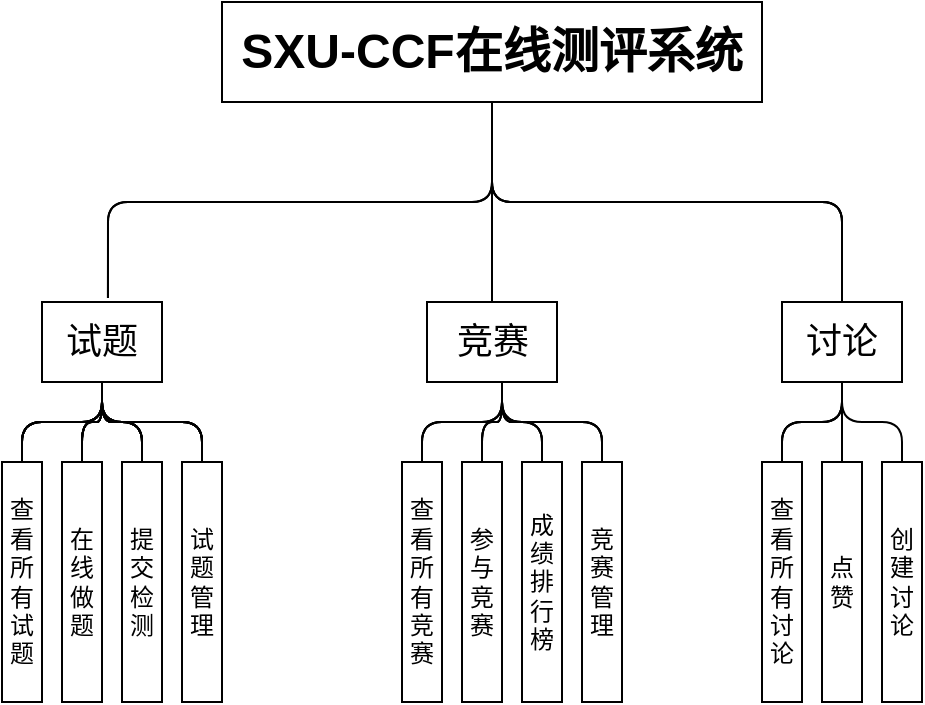 <mxfile version="13.7.7" type="github"><diagram id="TbXqxDRcUsvWGvhBq5XC" name="Page-1"><mxGraphModel dx="1043" dy="702" grid="1" gridSize="10" guides="1" tooltips="1" connect="1" arrows="1" fold="1" page="1" pageScale="1" pageWidth="827" pageHeight="1169" math="0" shadow="0"><root><mxCell id="0"/><mxCell id="1" parent="0"/><mxCell id="SZT17bHKdQdC3AQf77I1-1" value="&lt;b&gt;&lt;font style=&quot;font-size: 24px&quot;&gt;SXU-CCF在线测评系统&lt;/font&gt;&lt;/b&gt;" style="rounded=0;whiteSpace=wrap;html=1;" vertex="1" parent="1"><mxGeometry x="290" y="110" width="270" height="50" as="geometry"/></mxCell><mxCell id="SZT17bHKdQdC3AQf77I1-4" value="&lt;font style=&quot;font-size: 18px&quot;&gt;讨论&lt;/font&gt;" style="rounded=0;whiteSpace=wrap;html=1;" vertex="1" parent="1"><mxGeometry x="570" y="260" width="60" height="40" as="geometry"/></mxCell><mxCell id="SZT17bHKdQdC3AQf77I1-7" value="" style="endArrow=none;html=1;strokeColor=#000000;entryX=0.5;entryY=1;entryDx=0;entryDy=0;exitX=0.383;exitY=-0.05;exitDx=0;exitDy=0;exitPerimeter=0;" edge="1" parent="1" target="SZT17bHKdQdC3AQf77I1-1"><mxGeometry width="50" height="50" relative="1" as="geometry"><mxPoint x="232.98" y="258.0" as="sourcePoint"/><mxPoint x="440" y="340" as="targetPoint"/><Array as="points"><mxPoint x="233" y="210"/><mxPoint x="425" y="210"/></Array></mxGeometry></mxCell><mxCell id="SZT17bHKdQdC3AQf77I1-8" value="" style="endArrow=none;html=1;strokeColor=#000000;entryX=0.5;entryY=1;entryDx=0;entryDy=0;exitX=0.5;exitY=0;exitDx=0;exitDy=0;" edge="1" parent="1" source="SZT17bHKdQdC3AQf77I1-3" target="SZT17bHKdQdC3AQf77I1-1"><mxGeometry width="50" height="50" relative="1" as="geometry"><mxPoint x="272.98" y="258" as="sourcePoint"/><mxPoint x="462.5" y="160" as="targetPoint"/><Array as="points"><mxPoint x="425" y="210"/></Array></mxGeometry></mxCell><mxCell id="SZT17bHKdQdC3AQf77I1-9" value="" style="endArrow=none;html=1;strokeColor=#000000;entryX=0.5;entryY=1;entryDx=0;entryDy=0;exitX=0.5;exitY=0;exitDx=0;exitDy=0;" edge="1" parent="1" source="SZT17bHKdQdC3AQf77I1-4" target="SZT17bHKdQdC3AQf77I1-1"><mxGeometry width="50" height="50" relative="1" as="geometry"><mxPoint x="462.5" y="250" as="sourcePoint"/><mxPoint x="462.5" y="160" as="targetPoint"/><Array as="points"><mxPoint x="600" y="210"/><mxPoint x="425" y="210"/></Array></mxGeometry></mxCell><mxCell id="SZT17bHKdQdC3AQf77I1-26" value="创建讨论" style="rounded=0;whiteSpace=wrap;html=1;" vertex="1" parent="1"><mxGeometry x="620" y="340" width="20" height="120" as="geometry"/></mxCell><mxCell id="SZT17bHKdQdC3AQf77I1-44" value="" style="endArrow=none;html=1;strokeColor=#000000;entryX=0.5;entryY=1;entryDx=0;entryDy=0;exitX=0.5;exitY=0;exitDx=0;exitDy=0;" edge="1" parent="1" source="SZT17bHKdQdC3AQf77I1-27"><mxGeometry width="50" height="50" relative="1" as="geometry"><mxPoint x="600" y="320" as="sourcePoint"/><mxPoint x="600" y="300" as="targetPoint"/></mxGeometry></mxCell><mxCell id="SZT17bHKdQdC3AQf77I1-45" value="" style="endArrow=none;html=1;strokeColor=#000000;exitX=0.5;exitY=0;exitDx=0;exitDy=0;" edge="1" parent="1" source="SZT17bHKdQdC3AQf77I1-26"><mxGeometry width="50" height="50" relative="1" as="geometry"><mxPoint x="650" y="340" as="sourcePoint"/><mxPoint x="600" y="300" as="targetPoint"/><Array as="points"><mxPoint x="630" y="320"/><mxPoint x="600" y="320"/></Array></mxGeometry></mxCell><mxCell id="SZT17bHKdQdC3AQf77I1-54" value="" style="group" vertex="1" connectable="0" parent="1"><mxGeometry x="380" y="260" width="110" height="200" as="geometry"/></mxCell><mxCell id="SZT17bHKdQdC3AQf77I1-3" value="&lt;div&gt;&lt;font style=&quot;font-size: 18px&quot;&gt;竞赛&lt;/font&gt;&lt;/div&gt;" style="rounded=0;whiteSpace=wrap;html=1;" vertex="1" parent="SZT17bHKdQdC3AQf77I1-54"><mxGeometry x="12.5" width="65" height="40" as="geometry"/></mxCell><mxCell id="SZT17bHKdQdC3AQf77I1-53" value="" style="group" vertex="1" connectable="0" parent="SZT17bHKdQdC3AQf77I1-54"><mxGeometry y="80" width="110" height="120" as="geometry"/></mxCell><mxCell id="SZT17bHKdQdC3AQf77I1-21" value="竞赛管理" style="rounded=0;whiteSpace=wrap;html=1;" vertex="1" parent="SZT17bHKdQdC3AQf77I1-53"><mxGeometry x="90" width="20" height="120" as="geometry"/></mxCell><mxCell id="SZT17bHKdQdC3AQf77I1-22" value="成绩排行榜" style="rounded=0;whiteSpace=wrap;html=1;" vertex="1" parent="SZT17bHKdQdC3AQf77I1-53"><mxGeometry x="60" width="20" height="120" as="geometry"/></mxCell><mxCell id="SZT17bHKdQdC3AQf77I1-23" value="参与竞赛" style="rounded=0;whiteSpace=wrap;html=1;" vertex="1" parent="SZT17bHKdQdC3AQf77I1-53"><mxGeometry x="30" width="20" height="120" as="geometry"/></mxCell><mxCell id="SZT17bHKdQdC3AQf77I1-24" value="查看所有竞赛" style="rounded=0;whiteSpace=wrap;html=1;" vertex="1" parent="SZT17bHKdQdC3AQf77I1-53"><mxGeometry width="20" height="120" as="geometry"/></mxCell><mxCell id="SZT17bHKdQdC3AQf77I1-83" value="" style="endArrow=none;html=1;strokeColor=#000000;exitX=0.5;exitY=0;exitDx=0;exitDy=0;" edge="1" parent="SZT17bHKdQdC3AQf77I1-54"><mxGeometry width="50" height="50" relative="1" as="geometry"><mxPoint x="100" y="80" as="sourcePoint"/><mxPoint x="50" y="40.0" as="targetPoint"/><Array as="points"><mxPoint x="100" y="60"/><mxPoint x="50" y="60"/></Array></mxGeometry></mxCell><mxCell id="SZT17bHKdQdC3AQf77I1-85" value="" style="endArrow=none;html=1;strokeColor=#000000;entryX=0.5;entryY=1;entryDx=0;entryDy=0;exitX=0.5;exitY=0;exitDx=0;exitDy=0;" edge="1" parent="SZT17bHKdQdC3AQf77I1-54"><mxGeometry width="50" height="50" relative="1" as="geometry"><mxPoint x="70" y="80" as="sourcePoint"/><mxPoint x="50" y="40.0" as="targetPoint"/><Array as="points"><mxPoint x="70" y="60"/><mxPoint x="50" y="60"/></Array></mxGeometry></mxCell><mxCell id="SZT17bHKdQdC3AQf77I1-86" value="" style="endArrow=none;html=1;strokeColor=#000000;entryX=0.5;entryY=1;entryDx=0;entryDy=0;" edge="1" parent="SZT17bHKdQdC3AQf77I1-54"><mxGeometry width="50" height="50" relative="1" as="geometry"><mxPoint x="40" y="80" as="sourcePoint"/><mxPoint x="50" y="40.0" as="targetPoint"/><Array as="points"><mxPoint x="40" y="60"/><mxPoint x="50" y="60"/></Array></mxGeometry></mxCell><mxCell id="SZT17bHKdQdC3AQf77I1-87" value="" style="endArrow=none;html=1;strokeColor=#000000;entryX=0.5;entryY=1;entryDx=0;entryDy=0;" edge="1" parent="SZT17bHKdQdC3AQf77I1-54"><mxGeometry width="50" height="50" relative="1" as="geometry"><mxPoint x="10" y="80" as="sourcePoint"/><mxPoint x="50" y="40.0" as="targetPoint"/><Array as="points"><mxPoint x="10" y="60"/><mxPoint x="50" y="60"/></Array></mxGeometry></mxCell><mxCell id="SZT17bHKdQdC3AQf77I1-60" value="" style="group" vertex="1" connectable="0" parent="1"><mxGeometry x="180" y="260" width="110" height="200" as="geometry"/></mxCell><mxCell id="SZT17bHKdQdC3AQf77I1-32" value="" style="endArrow=none;html=1;strokeColor=#000000;exitX=0.5;exitY=0;exitDx=0;exitDy=0;" edge="1" parent="SZT17bHKdQdC3AQf77I1-60" source="SZT17bHKdQdC3AQf77I1-17"><mxGeometry width="50" height="50" relative="1" as="geometry"><mxPoint x="70" y="80" as="sourcePoint"/><mxPoint x="50" y="40" as="targetPoint"/><Array as="points"><mxPoint x="100" y="60"/><mxPoint x="50" y="60"/></Array></mxGeometry></mxCell><mxCell id="SZT17bHKdQdC3AQf77I1-59" value="" style="group" vertex="1" connectable="0" parent="SZT17bHKdQdC3AQf77I1-60"><mxGeometry width="110" height="200" as="geometry"/></mxCell><mxCell id="SZT17bHKdQdC3AQf77I1-17" value="试题管理" style="rounded=0;whiteSpace=wrap;html=1;" vertex="1" parent="SZT17bHKdQdC3AQf77I1-59"><mxGeometry x="90" y="80" width="20" height="120" as="geometry"/></mxCell><mxCell id="SZT17bHKdQdC3AQf77I1-18" value="提交检测" style="rounded=0;whiteSpace=wrap;html=1;" vertex="1" parent="SZT17bHKdQdC3AQf77I1-59"><mxGeometry x="60" y="80" width="20" height="120" as="geometry"/></mxCell><mxCell id="SZT17bHKdQdC3AQf77I1-19" value="在线做题" style="rounded=0;whiteSpace=wrap;html=1;" vertex="1" parent="SZT17bHKdQdC3AQf77I1-59"><mxGeometry x="30" y="80" width="20" height="120" as="geometry"/></mxCell><mxCell id="SZT17bHKdQdC3AQf77I1-20" value="查看所有试题" style="rounded=0;whiteSpace=wrap;html=1;" vertex="1" parent="SZT17bHKdQdC3AQf77I1-59"><mxGeometry y="80" width="20" height="120" as="geometry"/></mxCell><mxCell id="SZT17bHKdQdC3AQf77I1-55" value="&lt;font style=&quot;font-size: 18px&quot;&gt;试题&lt;/font&gt;" style="rounded=0;whiteSpace=wrap;html=1;" vertex="1" parent="SZT17bHKdQdC3AQf77I1-59"><mxGeometry x="20" width="60" height="40" as="geometry"/></mxCell><mxCell id="SZT17bHKdQdC3AQf77I1-56" value="" style="endArrow=none;html=1;strokeColor=#000000;entryX=0.5;entryY=1;entryDx=0;entryDy=0;" edge="1" target="SZT17bHKdQdC3AQf77I1-55" parent="SZT17bHKdQdC3AQf77I1-59"><mxGeometry width="50" height="50" relative="1" as="geometry"><mxPoint x="10" y="80" as="sourcePoint"/><mxPoint x="250" y="80" as="targetPoint"/><Array as="points"><mxPoint x="10" y="60"/><mxPoint x="50" y="60"/></Array></mxGeometry></mxCell><mxCell id="SZT17bHKdQdC3AQf77I1-58" value="" style="endArrow=none;html=1;strokeColor=#000000;entryX=0.5;entryY=1;entryDx=0;entryDy=0;exitX=0.5;exitY=0;exitDx=0;exitDy=0;" edge="1" target="SZT17bHKdQdC3AQf77I1-55" parent="SZT17bHKdQdC3AQf77I1-59"><mxGeometry width="50" height="50" relative="1" as="geometry"><mxPoint x="70" y="80" as="sourcePoint"/><mxPoint x="60" y="50" as="targetPoint"/><Array as="points"><mxPoint x="70" y="60"/><mxPoint x="50" y="60"/></Array></mxGeometry></mxCell><mxCell id="SZT17bHKdQdC3AQf77I1-67" value="" style="endArrow=none;html=1;strokeColor=#000000;entryX=0.5;entryY=1;entryDx=0;entryDy=0;" edge="1" parent="SZT17bHKdQdC3AQf77I1-59"><mxGeometry width="50" height="50" relative="1" as="geometry"><mxPoint x="40" y="80" as="sourcePoint"/><mxPoint x="50" y="40.0" as="targetPoint"/><Array as="points"><mxPoint x="40" y="60"/><mxPoint x="50" y="60"/></Array></mxGeometry></mxCell><mxCell id="SZT17bHKdQdC3AQf77I1-72" value="" style="endArrow=none;html=1;strokeColor=#000000;exitX=0.5;exitY=0;exitDx=0;exitDy=0;" edge="1" source="SZT17bHKdQdC3AQf77I1-74" parent="SZT17bHKdQdC3AQf77I1-59"><mxGeometry width="50" height="50" relative="1" as="geometry"><mxPoint x="10" y="-190" as="sourcePoint"/><mxPoint x="50" y="40.0" as="targetPoint"/><Array as="points"><mxPoint x="100" y="60"/><mxPoint x="50" y="60"/></Array></mxGeometry></mxCell><mxCell id="SZT17bHKdQdC3AQf77I1-73" value="" style="group" vertex="1" connectable="0" parent="SZT17bHKdQdC3AQf77I1-59"><mxGeometry width="110" height="200" as="geometry"/></mxCell><mxCell id="SZT17bHKdQdC3AQf77I1-74" value="试题管理" style="rounded=0;whiteSpace=wrap;html=1;" vertex="1" parent="SZT17bHKdQdC3AQf77I1-73"><mxGeometry x="90" y="80" width="20" height="120" as="geometry"/></mxCell><mxCell id="SZT17bHKdQdC3AQf77I1-75" value="提交检测" style="rounded=0;whiteSpace=wrap;html=1;" vertex="1" parent="SZT17bHKdQdC3AQf77I1-73"><mxGeometry x="60" y="80" width="20" height="120" as="geometry"/></mxCell><mxCell id="SZT17bHKdQdC3AQf77I1-76" value="在线做题" style="rounded=0;whiteSpace=wrap;html=1;" vertex="1" parent="SZT17bHKdQdC3AQf77I1-73"><mxGeometry x="30" y="80" width="20" height="120" as="geometry"/></mxCell><mxCell id="SZT17bHKdQdC3AQf77I1-77" value="查看所有试题" style="rounded=0;whiteSpace=wrap;html=1;" vertex="1" parent="SZT17bHKdQdC3AQf77I1-73"><mxGeometry y="80" width="20" height="120" as="geometry"/></mxCell><mxCell id="SZT17bHKdQdC3AQf77I1-78" value="&lt;font style=&quot;font-size: 18px&quot;&gt;试题&lt;/font&gt;" style="rounded=0;whiteSpace=wrap;html=1;" vertex="1" parent="SZT17bHKdQdC3AQf77I1-73"><mxGeometry x="20" width="60" height="40" as="geometry"/></mxCell><mxCell id="SZT17bHKdQdC3AQf77I1-79" value="" style="endArrow=none;html=1;strokeColor=#000000;entryX=0.5;entryY=1;entryDx=0;entryDy=0;" edge="1" parent="SZT17bHKdQdC3AQf77I1-73" target="SZT17bHKdQdC3AQf77I1-78"><mxGeometry width="50" height="50" relative="1" as="geometry"><mxPoint x="10" y="80" as="sourcePoint"/><mxPoint x="250" y="80" as="targetPoint"/><Array as="points"><mxPoint x="10" y="60"/><mxPoint x="50" y="60"/></Array></mxGeometry></mxCell><mxCell id="SZT17bHKdQdC3AQf77I1-80" value="" style="endArrow=none;html=1;strokeColor=#000000;entryX=0.5;entryY=1;entryDx=0;entryDy=0;exitX=0.5;exitY=0;exitDx=0;exitDy=0;" edge="1" parent="SZT17bHKdQdC3AQf77I1-73" target="SZT17bHKdQdC3AQf77I1-78"><mxGeometry width="50" height="50" relative="1" as="geometry"><mxPoint x="70" y="80" as="sourcePoint"/><mxPoint x="60" y="50" as="targetPoint"/><Array as="points"><mxPoint x="70" y="60"/><mxPoint x="50" y="60"/></Array></mxGeometry></mxCell><mxCell id="SZT17bHKdQdC3AQf77I1-81" value="" style="endArrow=none;html=1;strokeColor=#000000;entryX=0.5;entryY=1;entryDx=0;entryDy=0;" edge="1" parent="SZT17bHKdQdC3AQf77I1-73"><mxGeometry width="50" height="50" relative="1" as="geometry"><mxPoint x="40" y="80" as="sourcePoint"/><mxPoint x="50" y="40.0" as="targetPoint"/><Array as="points"><mxPoint x="40" y="60"/><mxPoint x="50" y="60"/></Array></mxGeometry></mxCell><mxCell id="SZT17bHKdQdC3AQf77I1-66" value="" style="group" vertex="1" connectable="0" parent="1"><mxGeometry x="560" y="260" width="80" height="200" as="geometry"/></mxCell><mxCell id="SZT17bHKdQdC3AQf77I1-27" value="点赞" style="rounded=0;whiteSpace=wrap;html=1;" vertex="1" parent="SZT17bHKdQdC3AQf77I1-66"><mxGeometry x="30" y="80" width="20" height="120" as="geometry"/></mxCell><mxCell id="SZT17bHKdQdC3AQf77I1-28" value="查看所有讨论" style="rounded=0;whiteSpace=wrap;html=1;" vertex="1" parent="SZT17bHKdQdC3AQf77I1-66"><mxGeometry y="80" width="20" height="120" as="geometry"/></mxCell><mxCell id="SZT17bHKdQdC3AQf77I1-61" value="&lt;font style=&quot;font-size: 18px&quot;&gt;讨论&lt;/font&gt;" style="rounded=0;whiteSpace=wrap;html=1;" vertex="1" parent="SZT17bHKdQdC3AQf77I1-66"><mxGeometry x="10" width="60" height="40" as="geometry"/></mxCell><mxCell id="SZT17bHKdQdC3AQf77I1-62" value="" style="endArrow=none;html=1;strokeColor=#000000;entryX=0.5;entryY=1;entryDx=0;entryDy=0;exitX=0.5;exitY=0;exitDx=0;exitDy=0;" edge="1" parent="SZT17bHKdQdC3AQf77I1-66"><mxGeometry width="50" height="50" relative="1" as="geometry"><mxPoint x="10" y="80" as="sourcePoint"/><mxPoint x="40" y="40" as="targetPoint"/><Array as="points"><mxPoint x="10" y="60"/><mxPoint x="40" y="60"/></Array></mxGeometry></mxCell><mxCell id="SZT17bHKdQdC3AQf77I1-63" value="" style="endArrow=none;html=1;strokeColor=#000000;entryX=0.5;entryY=1;entryDx=0;entryDy=0;exitX=0.5;exitY=0;exitDx=0;exitDy=0;" edge="1" parent="SZT17bHKdQdC3AQf77I1-66"><mxGeometry width="50" height="50" relative="1" as="geometry"><mxPoint x="40" y="80" as="sourcePoint"/><mxPoint x="40" y="40" as="targetPoint"/></mxGeometry></mxCell><mxCell id="SZT17bHKdQdC3AQf77I1-65" value="创建讨论" style="rounded=0;whiteSpace=wrap;html=1;" vertex="1" parent="SZT17bHKdQdC3AQf77I1-66"><mxGeometry x="60" y="80" width="20" height="120" as="geometry"/></mxCell><mxCell id="SZT17bHKdQdC3AQf77I1-88" value="&lt;b&gt;&lt;font style=&quot;font-size: 24px&quot;&gt;SXU-CCF在线测评系统&lt;/font&gt;&lt;/b&gt;" style="rounded=0;whiteSpace=wrap;html=1;" vertex="1" parent="1"><mxGeometry x="290" y="110" width="270" height="50" as="geometry"/></mxCell><mxCell id="SZT17bHKdQdC3AQf77I1-89" value="" style="group" vertex="1" connectable="0" parent="1"><mxGeometry x="180" y="260" width="110" height="200" as="geometry"/></mxCell><mxCell id="SZT17bHKdQdC3AQf77I1-90" value="" style="endArrow=none;html=1;strokeColor=#000000;exitX=0.5;exitY=0;exitDx=0;exitDy=0;" edge="1" parent="SZT17bHKdQdC3AQf77I1-89" source="SZT17bHKdQdC3AQf77I1-92"><mxGeometry width="50" height="50" relative="1" as="geometry"><mxPoint x="70" y="80" as="sourcePoint"/><mxPoint x="50" y="40" as="targetPoint"/><Array as="points"><mxPoint x="100" y="60"/><mxPoint x="50" y="60"/></Array></mxGeometry></mxCell><mxCell id="SZT17bHKdQdC3AQf77I1-91" value="" style="group" vertex="1" connectable="0" parent="SZT17bHKdQdC3AQf77I1-89"><mxGeometry width="110" height="200" as="geometry"/></mxCell><mxCell id="SZT17bHKdQdC3AQf77I1-92" value="试题管理" style="rounded=0;whiteSpace=wrap;html=1;" vertex="1" parent="SZT17bHKdQdC3AQf77I1-91"><mxGeometry x="90" y="80" width="20" height="120" as="geometry"/></mxCell><mxCell id="SZT17bHKdQdC3AQf77I1-93" value="提交检测" style="rounded=0;whiteSpace=wrap;html=1;" vertex="1" parent="SZT17bHKdQdC3AQf77I1-91"><mxGeometry x="60" y="80" width="20" height="120" as="geometry"/></mxCell><mxCell id="SZT17bHKdQdC3AQf77I1-94" value="在线做题" style="rounded=0;whiteSpace=wrap;html=1;" vertex="1" parent="SZT17bHKdQdC3AQf77I1-91"><mxGeometry x="30" y="80" width="20" height="120" as="geometry"/></mxCell><mxCell id="SZT17bHKdQdC3AQf77I1-95" value="查看所有试题" style="rounded=0;whiteSpace=wrap;html=1;" vertex="1" parent="SZT17bHKdQdC3AQf77I1-91"><mxGeometry y="80" width="20" height="120" as="geometry"/></mxCell><mxCell id="SZT17bHKdQdC3AQf77I1-96" value="&lt;font style=&quot;font-size: 18px&quot;&gt;试题&lt;/font&gt;" style="rounded=0;whiteSpace=wrap;html=1;" vertex="1" parent="SZT17bHKdQdC3AQf77I1-91"><mxGeometry x="20" width="60" height="40" as="geometry"/></mxCell><mxCell id="SZT17bHKdQdC3AQf77I1-97" value="" style="endArrow=none;html=1;strokeColor=#000000;entryX=0.5;entryY=1;entryDx=0;entryDy=0;" edge="1" parent="SZT17bHKdQdC3AQf77I1-91" target="SZT17bHKdQdC3AQf77I1-96"><mxGeometry width="50" height="50" relative="1" as="geometry"><mxPoint x="10" y="80" as="sourcePoint"/><mxPoint x="250" y="80" as="targetPoint"/><Array as="points"><mxPoint x="10" y="60"/><mxPoint x="50" y="60"/></Array></mxGeometry></mxCell><mxCell id="SZT17bHKdQdC3AQf77I1-98" value="" style="endArrow=none;html=1;strokeColor=#000000;entryX=0.5;entryY=1;entryDx=0;entryDy=0;exitX=0.5;exitY=0;exitDx=0;exitDy=0;" edge="1" parent="SZT17bHKdQdC3AQf77I1-91" target="SZT17bHKdQdC3AQf77I1-96"><mxGeometry width="50" height="50" relative="1" as="geometry"><mxPoint x="70" y="80" as="sourcePoint"/><mxPoint x="60" y="50" as="targetPoint"/><Array as="points"><mxPoint x="70" y="60"/><mxPoint x="50" y="60"/></Array></mxGeometry></mxCell><mxCell id="SZT17bHKdQdC3AQf77I1-99" value="" style="endArrow=none;html=1;strokeColor=#000000;entryX=0.5;entryY=1;entryDx=0;entryDy=0;" edge="1" parent="SZT17bHKdQdC3AQf77I1-91"><mxGeometry width="50" height="50" relative="1" as="geometry"><mxPoint x="40" y="80" as="sourcePoint"/><mxPoint x="50" y="40.0" as="targetPoint"/><Array as="points"><mxPoint x="40" y="60"/><mxPoint x="50" y="60"/></Array></mxGeometry></mxCell><mxCell id="SZT17bHKdQdC3AQf77I1-100" value="" style="endArrow=none;html=1;strokeColor=#000000;exitX=0.5;exitY=0;exitDx=0;exitDy=0;" edge="1" parent="SZT17bHKdQdC3AQf77I1-91" source="SZT17bHKdQdC3AQf77I1-102"><mxGeometry width="50" height="50" relative="1" as="geometry"><mxPoint x="10" y="-190" as="sourcePoint"/><mxPoint x="50" y="40.0" as="targetPoint"/><Array as="points"><mxPoint x="100" y="60"/><mxPoint x="50" y="60"/></Array></mxGeometry></mxCell><mxCell id="SZT17bHKdQdC3AQf77I1-101" value="" style="group" vertex="1" connectable="0" parent="SZT17bHKdQdC3AQf77I1-91"><mxGeometry width="110" height="200" as="geometry"/></mxCell><mxCell id="SZT17bHKdQdC3AQf77I1-102" value="试题管理" style="rounded=0;whiteSpace=wrap;html=1;" vertex="1" parent="SZT17bHKdQdC3AQf77I1-101"><mxGeometry x="90" y="80" width="20" height="120" as="geometry"/></mxCell><mxCell id="SZT17bHKdQdC3AQf77I1-103" value="提交检测" style="rounded=0;whiteSpace=wrap;html=1;" vertex="1" parent="SZT17bHKdQdC3AQf77I1-101"><mxGeometry x="60" y="80" width="20" height="120" as="geometry"/></mxCell><mxCell id="SZT17bHKdQdC3AQf77I1-104" value="在线做题" style="rounded=0;whiteSpace=wrap;html=1;" vertex="1" parent="SZT17bHKdQdC3AQf77I1-101"><mxGeometry x="30" y="80" width="20" height="120" as="geometry"/></mxCell><mxCell id="SZT17bHKdQdC3AQf77I1-105" value="查看所有试题" style="rounded=0;whiteSpace=wrap;html=1;" vertex="1" parent="SZT17bHKdQdC3AQf77I1-101"><mxGeometry y="80" width="20" height="120" as="geometry"/></mxCell><mxCell id="SZT17bHKdQdC3AQf77I1-106" value="&lt;font style=&quot;font-size: 18px&quot;&gt;试题&lt;/font&gt;" style="rounded=0;whiteSpace=wrap;html=1;" vertex="1" parent="SZT17bHKdQdC3AQf77I1-101"><mxGeometry x="20" width="60" height="40" as="geometry"/></mxCell><mxCell id="SZT17bHKdQdC3AQf77I1-107" value="" style="endArrow=none;html=1;strokeColor=#000000;entryX=0.5;entryY=1;entryDx=0;entryDy=0;" edge="1" parent="SZT17bHKdQdC3AQf77I1-101" target="SZT17bHKdQdC3AQf77I1-106"><mxGeometry width="50" height="50" relative="1" as="geometry"><mxPoint x="10" y="80" as="sourcePoint"/><mxPoint x="250" y="80" as="targetPoint"/><Array as="points"><mxPoint x="10" y="60"/><mxPoint x="50" y="60"/></Array></mxGeometry></mxCell><mxCell id="SZT17bHKdQdC3AQf77I1-108" value="" style="endArrow=none;html=1;strokeColor=#000000;entryX=0.5;entryY=1;entryDx=0;entryDy=0;exitX=0.5;exitY=0;exitDx=0;exitDy=0;" edge="1" parent="SZT17bHKdQdC3AQf77I1-101" target="SZT17bHKdQdC3AQf77I1-106"><mxGeometry width="50" height="50" relative="1" as="geometry"><mxPoint x="70" y="80" as="sourcePoint"/><mxPoint x="60" y="50" as="targetPoint"/><Array as="points"><mxPoint x="70" y="60"/><mxPoint x="50" y="60"/></Array></mxGeometry></mxCell><mxCell id="SZT17bHKdQdC3AQf77I1-109" value="" style="endArrow=none;html=1;strokeColor=#000000;entryX=0.5;entryY=1;entryDx=0;entryDy=0;" edge="1" parent="SZT17bHKdQdC3AQf77I1-101"><mxGeometry width="50" height="50" relative="1" as="geometry"><mxPoint x="40" y="80" as="sourcePoint"/><mxPoint x="50" y="40.0" as="targetPoint"/><Array as="points"><mxPoint x="40" y="60"/><mxPoint x="50" y="60"/></Array></mxGeometry></mxCell><mxCell id="SZT17bHKdQdC3AQf77I1-110" value="" style="group" vertex="1" connectable="0" parent="1"><mxGeometry x="380" y="260" width="110" height="200" as="geometry"/></mxCell><mxCell id="SZT17bHKdQdC3AQf77I1-111" value="&lt;div&gt;&lt;font style=&quot;font-size: 18px&quot;&gt;竞赛&lt;/font&gt;&lt;/div&gt;" style="rounded=0;whiteSpace=wrap;html=1;" vertex="1" parent="SZT17bHKdQdC3AQf77I1-110"><mxGeometry x="12.5" width="65" height="40" as="geometry"/></mxCell><mxCell id="SZT17bHKdQdC3AQf77I1-112" value="" style="group" vertex="1" connectable="0" parent="SZT17bHKdQdC3AQf77I1-110"><mxGeometry y="80" width="110" height="120" as="geometry"/></mxCell><mxCell id="SZT17bHKdQdC3AQf77I1-113" value="竞赛管理" style="rounded=0;whiteSpace=wrap;html=1;" vertex="1" parent="SZT17bHKdQdC3AQf77I1-112"><mxGeometry x="90" width="20" height="120" as="geometry"/></mxCell><mxCell id="SZT17bHKdQdC3AQf77I1-114" value="成绩排行榜" style="rounded=0;whiteSpace=wrap;html=1;" vertex="1" parent="SZT17bHKdQdC3AQf77I1-112"><mxGeometry x="60" width="20" height="120" as="geometry"/></mxCell><mxCell id="SZT17bHKdQdC3AQf77I1-115" value="参与竞赛" style="rounded=0;whiteSpace=wrap;html=1;" vertex="1" parent="SZT17bHKdQdC3AQf77I1-112"><mxGeometry x="30" width="20" height="120" as="geometry"/></mxCell><mxCell id="SZT17bHKdQdC3AQf77I1-116" value="查看所有竞赛" style="rounded=0;whiteSpace=wrap;html=1;" vertex="1" parent="SZT17bHKdQdC3AQf77I1-112"><mxGeometry width="20" height="120" as="geometry"/></mxCell><mxCell id="SZT17bHKdQdC3AQf77I1-117" value="" style="endArrow=none;html=1;strokeColor=#000000;exitX=0.5;exitY=0;exitDx=0;exitDy=0;" edge="1" parent="SZT17bHKdQdC3AQf77I1-110"><mxGeometry width="50" height="50" relative="1" as="geometry"><mxPoint x="100" y="80" as="sourcePoint"/><mxPoint x="50" y="40.0" as="targetPoint"/><Array as="points"><mxPoint x="100" y="60"/><mxPoint x="50" y="60"/></Array></mxGeometry></mxCell><mxCell id="SZT17bHKdQdC3AQf77I1-118" value="" style="endArrow=none;html=1;strokeColor=#000000;entryX=0.5;entryY=1;entryDx=0;entryDy=0;exitX=0.5;exitY=0;exitDx=0;exitDy=0;" edge="1" parent="SZT17bHKdQdC3AQf77I1-110"><mxGeometry width="50" height="50" relative="1" as="geometry"><mxPoint x="70" y="80" as="sourcePoint"/><mxPoint x="50" y="40.0" as="targetPoint"/><Array as="points"><mxPoint x="70" y="60"/><mxPoint x="50" y="60"/></Array></mxGeometry></mxCell><mxCell id="SZT17bHKdQdC3AQf77I1-119" value="" style="endArrow=none;html=1;strokeColor=#000000;entryX=0.5;entryY=1;entryDx=0;entryDy=0;" edge="1" parent="SZT17bHKdQdC3AQf77I1-110"><mxGeometry width="50" height="50" relative="1" as="geometry"><mxPoint x="40" y="80" as="sourcePoint"/><mxPoint x="50" y="40.0" as="targetPoint"/><Array as="points"><mxPoint x="40" y="60"/><mxPoint x="50" y="60"/></Array></mxGeometry></mxCell><mxCell id="SZT17bHKdQdC3AQf77I1-120" value="" style="endArrow=none;html=1;strokeColor=#000000;entryX=0.5;entryY=1;entryDx=0;entryDy=0;" edge="1" parent="SZT17bHKdQdC3AQf77I1-110"><mxGeometry width="50" height="50" relative="1" as="geometry"><mxPoint x="10" y="80" as="sourcePoint"/><mxPoint x="50" y="40.0" as="targetPoint"/><Array as="points"><mxPoint x="10" y="60"/><mxPoint x="50" y="60"/></Array></mxGeometry></mxCell><mxCell id="SZT17bHKdQdC3AQf77I1-121" value="" style="group" vertex="1" connectable="0" parent="1"><mxGeometry x="560" y="260" width="80" height="200" as="geometry"/></mxCell><mxCell id="SZT17bHKdQdC3AQf77I1-122" value="点赞" style="rounded=0;whiteSpace=wrap;html=1;" vertex="1" parent="SZT17bHKdQdC3AQf77I1-121"><mxGeometry x="30" y="80" width="20" height="120" as="geometry"/></mxCell><mxCell id="SZT17bHKdQdC3AQf77I1-123" value="查看所有讨论" style="rounded=0;whiteSpace=wrap;html=1;" vertex="1" parent="SZT17bHKdQdC3AQf77I1-121"><mxGeometry y="80" width="20" height="120" as="geometry"/></mxCell><mxCell id="SZT17bHKdQdC3AQf77I1-124" value="&lt;font style=&quot;font-size: 18px&quot;&gt;讨论&lt;/font&gt;" style="rounded=0;whiteSpace=wrap;html=1;" vertex="1" parent="SZT17bHKdQdC3AQf77I1-121"><mxGeometry x="10" width="60" height="40" as="geometry"/></mxCell><mxCell id="SZT17bHKdQdC3AQf77I1-125" value="" style="endArrow=none;html=1;strokeColor=#000000;entryX=0.5;entryY=1;entryDx=0;entryDy=0;exitX=0.5;exitY=0;exitDx=0;exitDy=0;" edge="1" parent="SZT17bHKdQdC3AQf77I1-121"><mxGeometry width="50" height="50" relative="1" as="geometry"><mxPoint x="10" y="80" as="sourcePoint"/><mxPoint x="40" y="40" as="targetPoint"/><Array as="points"><mxPoint x="10" y="60"/><mxPoint x="40" y="60"/></Array></mxGeometry></mxCell><mxCell id="SZT17bHKdQdC3AQf77I1-126" value="" style="endArrow=none;html=1;strokeColor=#000000;entryX=0.5;entryY=1;entryDx=0;entryDy=0;exitX=0.5;exitY=0;exitDx=0;exitDy=0;" edge="1" parent="SZT17bHKdQdC3AQf77I1-121"><mxGeometry width="50" height="50" relative="1" as="geometry"><mxPoint x="40" y="80" as="sourcePoint"/><mxPoint x="40" y="40" as="targetPoint"/></mxGeometry></mxCell><mxCell id="SZT17bHKdQdC3AQf77I1-127" value="创建讨论" style="rounded=0;whiteSpace=wrap;html=1;" vertex="1" parent="SZT17bHKdQdC3AQf77I1-121"><mxGeometry x="60" y="80" width="20" height="120" as="geometry"/></mxCell><mxCell id="SZT17bHKdQdC3AQf77I1-128" value="" style="endArrow=none;html=1;strokeColor=#000000;entryX=0.5;entryY=1;entryDx=0;entryDy=0;exitX=0.5;exitY=0;exitDx=0;exitDy=0;" edge="1" target="SZT17bHKdQdC3AQf77I1-88" parent="1"><mxGeometry width="50" height="50" relative="1" as="geometry"><mxPoint x="600" y="260.0" as="sourcePoint"/><mxPoint x="462.5" y="160" as="targetPoint"/><Array as="points"><mxPoint x="600" y="210"/><mxPoint x="425" y="210"/></Array></mxGeometry></mxCell><mxCell id="SZT17bHKdQdC3AQf77I1-129" value="" style="endArrow=none;html=1;strokeColor=#000000;entryX=0.5;entryY=1;entryDx=0;entryDy=0;exitX=0.383;exitY=-0.05;exitDx=0;exitDy=0;exitPerimeter=0;" edge="1" parent="1"><mxGeometry width="50" height="50" relative="1" as="geometry"><mxPoint x="232.98" y="258.0" as="sourcePoint"/><mxPoint x="425" y="160.0" as="targetPoint"/><Array as="points"><mxPoint x="233" y="210"/><mxPoint x="425" y="210"/></Array></mxGeometry></mxCell><mxCell id="SZT17bHKdQdC3AQf77I1-130" value="" style="endArrow=none;html=1;strokeColor=#000000;entryX=0.5;entryY=1;entryDx=0;entryDy=0;exitX=0.5;exitY=0;exitDx=0;exitDy=0;" edge="1" parent="1"><mxGeometry width="50" height="50" relative="1" as="geometry"><mxPoint x="425" y="260.0" as="sourcePoint"/><mxPoint x="425" y="160.0" as="targetPoint"/><Array as="points"><mxPoint x="425" y="210"/></Array></mxGeometry></mxCell><mxCell id="SZT17bHKdQdC3AQf77I1-131" value="&lt;b&gt;&lt;font style=&quot;font-size: 24px&quot;&gt;SXU-CCF在线测评系统&lt;/font&gt;&lt;/b&gt;" style="rounded=0;whiteSpace=wrap;html=1;" vertex="1" parent="1"><mxGeometry x="290" y="110" width="270" height="50" as="geometry"/></mxCell><mxCell id="SZT17bHKdQdC3AQf77I1-132" value="" style="group" vertex="1" connectable="0" parent="1"><mxGeometry x="180" y="260" width="110" height="200" as="geometry"/></mxCell><mxCell id="SZT17bHKdQdC3AQf77I1-133" value="" style="endArrow=none;html=1;strokeColor=#000000;exitX=0.5;exitY=0;exitDx=0;exitDy=0;" edge="1" parent="SZT17bHKdQdC3AQf77I1-132" source="SZT17bHKdQdC3AQf77I1-135"><mxGeometry width="50" height="50" relative="1" as="geometry"><mxPoint x="70" y="80" as="sourcePoint"/><mxPoint x="50" y="40" as="targetPoint"/><Array as="points"><mxPoint x="100" y="60"/><mxPoint x="50" y="60"/></Array></mxGeometry></mxCell><mxCell id="SZT17bHKdQdC3AQf77I1-134" value="" style="group" vertex="1" connectable="0" parent="SZT17bHKdQdC3AQf77I1-132"><mxGeometry width="110" height="200" as="geometry"/></mxCell><mxCell id="SZT17bHKdQdC3AQf77I1-135" value="试题管理" style="rounded=0;whiteSpace=wrap;html=1;" vertex="1" parent="SZT17bHKdQdC3AQf77I1-134"><mxGeometry x="90" y="80" width="20" height="120" as="geometry"/></mxCell><mxCell id="SZT17bHKdQdC3AQf77I1-136" value="提交检测" style="rounded=0;whiteSpace=wrap;html=1;" vertex="1" parent="SZT17bHKdQdC3AQf77I1-134"><mxGeometry x="60" y="80" width="20" height="120" as="geometry"/></mxCell><mxCell id="SZT17bHKdQdC3AQf77I1-137" value="在线做题" style="rounded=0;whiteSpace=wrap;html=1;" vertex="1" parent="SZT17bHKdQdC3AQf77I1-134"><mxGeometry x="30" y="80" width="20" height="120" as="geometry"/></mxCell><mxCell id="SZT17bHKdQdC3AQf77I1-138" value="查看所有试题" style="rounded=0;whiteSpace=wrap;html=1;" vertex="1" parent="SZT17bHKdQdC3AQf77I1-134"><mxGeometry y="80" width="20" height="120" as="geometry"/></mxCell><mxCell id="SZT17bHKdQdC3AQf77I1-139" value="&lt;font style=&quot;font-size: 18px&quot;&gt;试题&lt;/font&gt;" style="rounded=0;whiteSpace=wrap;html=1;" vertex="1" parent="SZT17bHKdQdC3AQf77I1-134"><mxGeometry x="20" width="60" height="40" as="geometry"/></mxCell><mxCell id="SZT17bHKdQdC3AQf77I1-140" value="" style="endArrow=none;html=1;strokeColor=#000000;entryX=0.5;entryY=1;entryDx=0;entryDy=0;" edge="1" parent="SZT17bHKdQdC3AQf77I1-134" target="SZT17bHKdQdC3AQf77I1-139"><mxGeometry width="50" height="50" relative="1" as="geometry"><mxPoint x="10" y="80" as="sourcePoint"/><mxPoint x="250" y="80" as="targetPoint"/><Array as="points"><mxPoint x="10" y="60"/><mxPoint x="50" y="60"/></Array></mxGeometry></mxCell><mxCell id="SZT17bHKdQdC3AQf77I1-141" value="" style="endArrow=none;html=1;strokeColor=#000000;entryX=0.5;entryY=1;entryDx=0;entryDy=0;exitX=0.5;exitY=0;exitDx=0;exitDy=0;" edge="1" parent="SZT17bHKdQdC3AQf77I1-134" target="SZT17bHKdQdC3AQf77I1-139"><mxGeometry width="50" height="50" relative="1" as="geometry"><mxPoint x="70" y="80" as="sourcePoint"/><mxPoint x="60" y="50" as="targetPoint"/><Array as="points"><mxPoint x="70" y="60"/><mxPoint x="50" y="60"/></Array></mxGeometry></mxCell><mxCell id="SZT17bHKdQdC3AQf77I1-142" value="" style="endArrow=none;html=1;strokeColor=#000000;entryX=0.5;entryY=1;entryDx=0;entryDy=0;" edge="1" parent="SZT17bHKdQdC3AQf77I1-134"><mxGeometry width="50" height="50" relative="1" as="geometry"><mxPoint x="40" y="80" as="sourcePoint"/><mxPoint x="50" y="40.0" as="targetPoint"/><Array as="points"><mxPoint x="40" y="60"/><mxPoint x="50" y="60"/></Array></mxGeometry></mxCell><mxCell id="SZT17bHKdQdC3AQf77I1-143" value="" style="endArrow=none;html=1;strokeColor=#000000;exitX=0.5;exitY=0;exitDx=0;exitDy=0;" edge="1" parent="SZT17bHKdQdC3AQf77I1-134" source="SZT17bHKdQdC3AQf77I1-145"><mxGeometry width="50" height="50" relative="1" as="geometry"><mxPoint x="10" y="-190" as="sourcePoint"/><mxPoint x="50" y="40.0" as="targetPoint"/><Array as="points"><mxPoint x="100" y="60"/><mxPoint x="50" y="60"/></Array></mxGeometry></mxCell><mxCell id="SZT17bHKdQdC3AQf77I1-144" value="" style="group" vertex="1" connectable="0" parent="SZT17bHKdQdC3AQf77I1-134"><mxGeometry width="110" height="200" as="geometry"/></mxCell><mxCell id="SZT17bHKdQdC3AQf77I1-145" value="试题管理" style="rounded=0;whiteSpace=wrap;html=1;" vertex="1" parent="SZT17bHKdQdC3AQf77I1-144"><mxGeometry x="90" y="80" width="20" height="120" as="geometry"/></mxCell><mxCell id="SZT17bHKdQdC3AQf77I1-146" value="提交检测" style="rounded=0;whiteSpace=wrap;html=1;" vertex="1" parent="SZT17bHKdQdC3AQf77I1-144"><mxGeometry x="60" y="80" width="20" height="120" as="geometry"/></mxCell><mxCell id="SZT17bHKdQdC3AQf77I1-147" value="在线做题" style="rounded=0;whiteSpace=wrap;html=1;" vertex="1" parent="SZT17bHKdQdC3AQf77I1-144"><mxGeometry x="30" y="80" width="20" height="120" as="geometry"/></mxCell><mxCell id="SZT17bHKdQdC3AQf77I1-148" value="查看所有试题" style="rounded=0;whiteSpace=wrap;html=1;" vertex="1" parent="SZT17bHKdQdC3AQf77I1-144"><mxGeometry y="80" width="20" height="120" as="geometry"/></mxCell><mxCell id="SZT17bHKdQdC3AQf77I1-149" value="&lt;font style=&quot;font-size: 18px&quot;&gt;试题&lt;/font&gt;" style="rounded=0;whiteSpace=wrap;html=1;" vertex="1" parent="SZT17bHKdQdC3AQf77I1-144"><mxGeometry x="20" width="60" height="40" as="geometry"/></mxCell><mxCell id="SZT17bHKdQdC3AQf77I1-150" value="" style="endArrow=none;html=1;strokeColor=#000000;entryX=0.5;entryY=1;entryDx=0;entryDy=0;" edge="1" parent="SZT17bHKdQdC3AQf77I1-144" target="SZT17bHKdQdC3AQf77I1-149"><mxGeometry width="50" height="50" relative="1" as="geometry"><mxPoint x="10" y="80" as="sourcePoint"/><mxPoint x="250" y="80" as="targetPoint"/><Array as="points"><mxPoint x="10" y="60"/><mxPoint x="50" y="60"/></Array></mxGeometry></mxCell><mxCell id="SZT17bHKdQdC3AQf77I1-151" value="" style="endArrow=none;html=1;strokeColor=#000000;entryX=0.5;entryY=1;entryDx=0;entryDy=0;exitX=0.5;exitY=0;exitDx=0;exitDy=0;" edge="1" parent="SZT17bHKdQdC3AQf77I1-144" target="SZT17bHKdQdC3AQf77I1-149"><mxGeometry width="50" height="50" relative="1" as="geometry"><mxPoint x="70" y="80" as="sourcePoint"/><mxPoint x="60" y="50" as="targetPoint"/><Array as="points"><mxPoint x="70" y="60"/><mxPoint x="50" y="60"/></Array></mxGeometry></mxCell><mxCell id="SZT17bHKdQdC3AQf77I1-152" value="" style="endArrow=none;html=1;strokeColor=#000000;entryX=0.5;entryY=1;entryDx=0;entryDy=0;" edge="1" parent="SZT17bHKdQdC3AQf77I1-144"><mxGeometry width="50" height="50" relative="1" as="geometry"><mxPoint x="40" y="80" as="sourcePoint"/><mxPoint x="50" y="40.0" as="targetPoint"/><Array as="points"><mxPoint x="40" y="60"/><mxPoint x="50" y="60"/></Array></mxGeometry></mxCell><mxCell id="SZT17bHKdQdC3AQf77I1-153" value="" style="group" vertex="1" connectable="0" parent="1"><mxGeometry x="380" y="260" width="110" height="200" as="geometry"/></mxCell><mxCell id="SZT17bHKdQdC3AQf77I1-154" value="&lt;div&gt;&lt;font style=&quot;font-size: 18px&quot;&gt;竞赛&lt;/font&gt;&lt;/div&gt;" style="rounded=0;whiteSpace=wrap;html=1;" vertex="1" parent="SZT17bHKdQdC3AQf77I1-153"><mxGeometry x="12.5" width="65" height="40" as="geometry"/></mxCell><mxCell id="SZT17bHKdQdC3AQf77I1-155" value="" style="group" vertex="1" connectable="0" parent="SZT17bHKdQdC3AQf77I1-153"><mxGeometry y="80" width="110" height="120" as="geometry"/></mxCell><mxCell id="SZT17bHKdQdC3AQf77I1-156" value="竞赛管理" style="rounded=0;whiteSpace=wrap;html=1;" vertex="1" parent="SZT17bHKdQdC3AQf77I1-155"><mxGeometry x="90" width="20" height="120" as="geometry"/></mxCell><mxCell id="SZT17bHKdQdC3AQf77I1-157" value="成绩排行榜" style="rounded=0;whiteSpace=wrap;html=1;" vertex="1" parent="SZT17bHKdQdC3AQf77I1-155"><mxGeometry x="60" width="20" height="120" as="geometry"/></mxCell><mxCell id="SZT17bHKdQdC3AQf77I1-158" value="参与竞赛" style="rounded=0;whiteSpace=wrap;html=1;" vertex="1" parent="SZT17bHKdQdC3AQf77I1-155"><mxGeometry x="30" width="20" height="120" as="geometry"/></mxCell><mxCell id="SZT17bHKdQdC3AQf77I1-159" value="查看所有竞赛" style="rounded=0;whiteSpace=wrap;html=1;" vertex="1" parent="SZT17bHKdQdC3AQf77I1-155"><mxGeometry width="20" height="120" as="geometry"/></mxCell><mxCell id="SZT17bHKdQdC3AQf77I1-160" value="" style="endArrow=none;html=1;strokeColor=#000000;exitX=0.5;exitY=0;exitDx=0;exitDy=0;" edge="1" parent="SZT17bHKdQdC3AQf77I1-153"><mxGeometry width="50" height="50" relative="1" as="geometry"><mxPoint x="100" y="80" as="sourcePoint"/><mxPoint x="50" y="40.0" as="targetPoint"/><Array as="points"><mxPoint x="100" y="60"/><mxPoint x="50" y="60"/></Array></mxGeometry></mxCell><mxCell id="SZT17bHKdQdC3AQf77I1-161" value="" style="endArrow=none;html=1;strokeColor=#000000;entryX=0.5;entryY=1;entryDx=0;entryDy=0;exitX=0.5;exitY=0;exitDx=0;exitDy=0;" edge="1" parent="SZT17bHKdQdC3AQf77I1-153"><mxGeometry width="50" height="50" relative="1" as="geometry"><mxPoint x="70" y="80" as="sourcePoint"/><mxPoint x="50" y="40.0" as="targetPoint"/><Array as="points"><mxPoint x="70" y="60"/><mxPoint x="50" y="60"/></Array></mxGeometry></mxCell><mxCell id="SZT17bHKdQdC3AQf77I1-162" value="" style="endArrow=none;html=1;strokeColor=#000000;entryX=0.5;entryY=1;entryDx=0;entryDy=0;" edge="1" parent="SZT17bHKdQdC3AQf77I1-153"><mxGeometry width="50" height="50" relative="1" as="geometry"><mxPoint x="40" y="80" as="sourcePoint"/><mxPoint x="50" y="40.0" as="targetPoint"/><Array as="points"><mxPoint x="40" y="60"/><mxPoint x="50" y="60"/></Array></mxGeometry></mxCell><mxCell id="SZT17bHKdQdC3AQf77I1-163" value="" style="endArrow=none;html=1;strokeColor=#000000;entryX=0.5;entryY=1;entryDx=0;entryDy=0;" edge="1" parent="SZT17bHKdQdC3AQf77I1-153"><mxGeometry width="50" height="50" relative="1" as="geometry"><mxPoint x="10" y="80" as="sourcePoint"/><mxPoint x="50" y="40.0" as="targetPoint"/><Array as="points"><mxPoint x="10" y="60"/><mxPoint x="50" y="60"/></Array></mxGeometry></mxCell><mxCell id="SZT17bHKdQdC3AQf77I1-164" value="" style="group" vertex="1" connectable="0" parent="1"><mxGeometry x="560" y="260" width="80" height="200" as="geometry"/></mxCell><mxCell id="SZT17bHKdQdC3AQf77I1-165" value="点赞" style="rounded=0;whiteSpace=wrap;html=1;" vertex="1" parent="SZT17bHKdQdC3AQf77I1-164"><mxGeometry x="30" y="80" width="20" height="120" as="geometry"/></mxCell><mxCell id="SZT17bHKdQdC3AQf77I1-166" value="查看所有讨论" style="rounded=0;whiteSpace=wrap;html=1;" vertex="1" parent="SZT17bHKdQdC3AQf77I1-164"><mxGeometry y="80" width="20" height="120" as="geometry"/></mxCell><mxCell id="SZT17bHKdQdC3AQf77I1-167" value="&lt;font style=&quot;font-size: 18px&quot;&gt;讨论&lt;/font&gt;" style="rounded=0;whiteSpace=wrap;html=1;" vertex="1" parent="SZT17bHKdQdC3AQf77I1-164"><mxGeometry x="10" width="60" height="40" as="geometry"/></mxCell><mxCell id="SZT17bHKdQdC3AQf77I1-168" value="" style="endArrow=none;html=1;strokeColor=#000000;entryX=0.5;entryY=1;entryDx=0;entryDy=0;exitX=0.5;exitY=0;exitDx=0;exitDy=0;" edge="1" parent="SZT17bHKdQdC3AQf77I1-164"><mxGeometry width="50" height="50" relative="1" as="geometry"><mxPoint x="10" y="80" as="sourcePoint"/><mxPoint x="40" y="40" as="targetPoint"/><Array as="points"><mxPoint x="10" y="60"/><mxPoint x="40" y="60"/></Array></mxGeometry></mxCell><mxCell id="SZT17bHKdQdC3AQf77I1-169" value="" style="endArrow=none;html=1;strokeColor=#000000;entryX=0.5;entryY=1;entryDx=0;entryDy=0;exitX=0.5;exitY=0;exitDx=0;exitDy=0;" edge="1" parent="SZT17bHKdQdC3AQf77I1-164"><mxGeometry width="50" height="50" relative="1" as="geometry"><mxPoint x="40" y="80" as="sourcePoint"/><mxPoint x="40" y="40" as="targetPoint"/></mxGeometry></mxCell><mxCell id="SZT17bHKdQdC3AQf77I1-170" value="创建讨论" style="rounded=0;whiteSpace=wrap;html=1;" vertex="1" parent="SZT17bHKdQdC3AQf77I1-164"><mxGeometry x="60" y="80" width="20" height="120" as="geometry"/></mxCell><mxCell id="SZT17bHKdQdC3AQf77I1-171" value="" style="endArrow=none;html=1;strokeColor=#000000;entryX=0.5;entryY=1;entryDx=0;entryDy=0;exitX=0.5;exitY=0;exitDx=0;exitDy=0;" edge="1" parent="1" target="SZT17bHKdQdC3AQf77I1-131"><mxGeometry width="50" height="50" relative="1" as="geometry"><mxPoint x="600" y="260.0" as="sourcePoint"/><mxPoint x="462.5" y="160" as="targetPoint"/><Array as="points"><mxPoint x="600" y="210"/><mxPoint x="425" y="210"/></Array></mxGeometry></mxCell></root></mxGraphModel></diagram></mxfile>
